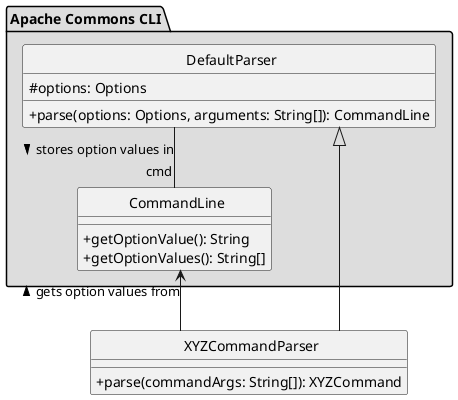 @startuml

skinparam linetype ortho
skinparam classAttributeIconSize 0
skinparam CircledCharacterFontSize 0
skinparam CircledCharacterRadius 0

class XYZCommandParser {
    + parse(commandArgs: String[]): XYZCommand
}

package "Apache Commons CLI" #DDDDDD {
        class DefaultParser {
            # options: Options
            + parse(options: Options, arguments: String[]): CommandLine
        }

        class CommandLine {
            + getOptionValue(): String
            + getOptionValues(): String[]
        }
}

DefaultParser -d- "cmd" CommandLine : > stores option values in
XYZCommandParser -u-|> DefaultParser
XYZCommandParser -u-> CommandLine : gets option values from >

@enduml
